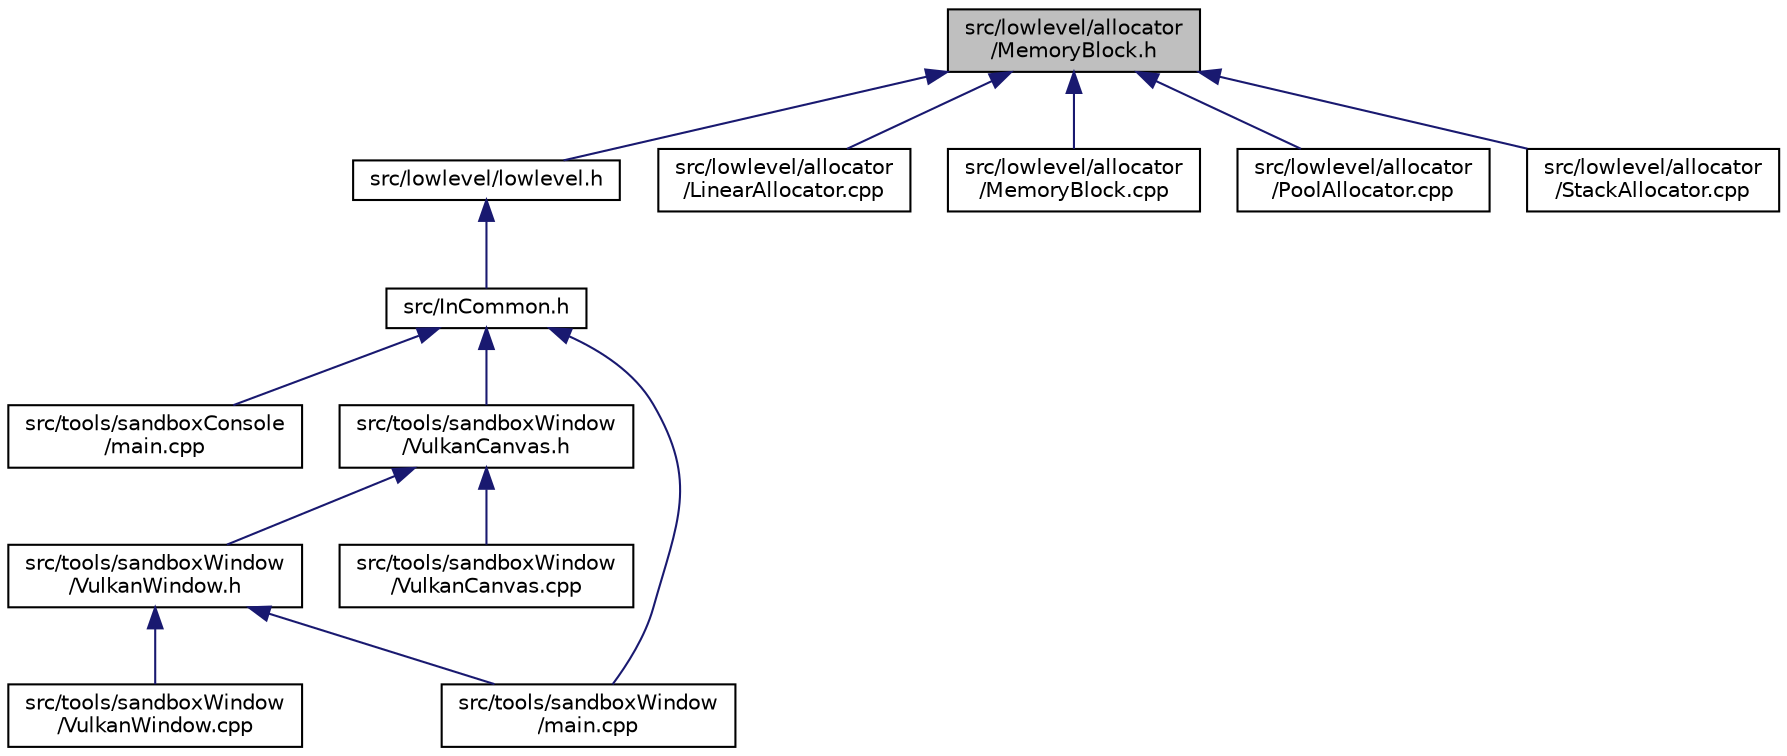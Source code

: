 digraph "src/lowlevel/allocator/MemoryBlock.h"
{
 // LATEX_PDF_SIZE
  edge [fontname="Helvetica",fontsize="10",labelfontname="Helvetica",labelfontsize="10"];
  node [fontname="Helvetica",fontsize="10",shape=record];
  Node1 [label="src/lowlevel/allocator\l/MemoryBlock.h",height=0.2,width=0.4,color="black", fillcolor="grey75", style="filled", fontcolor="black",tooltip=" "];
  Node1 -> Node2 [dir="back",color="midnightblue",fontsize="10",style="solid"];
  Node2 [label="src/lowlevel/lowlevel.h",height=0.2,width=0.4,color="black", fillcolor="white", style="filled",URL="$lowlevel_8h.html",tooltip=" "];
  Node2 -> Node3 [dir="back",color="midnightblue",fontsize="10",style="solid"];
  Node3 [label="src/InCommon.h",height=0.2,width=0.4,color="black", fillcolor="white", style="filled",URL="$_in_common_8h.html",tooltip=" "];
  Node3 -> Node4 [dir="back",color="midnightblue",fontsize="10",style="solid"];
  Node4 [label="src/tools/sandboxConsole\l/main.cpp",height=0.2,width=0.4,color="black", fillcolor="white", style="filled",URL="$sandbox_console_2main_8cpp.html",tooltip=" "];
  Node3 -> Node5 [dir="back",color="midnightblue",fontsize="10",style="solid"];
  Node5 [label="src/tools/sandboxWindow\l/VulkanCanvas.h",height=0.2,width=0.4,color="black", fillcolor="white", style="filled",URL="$_vulkan_canvas_8h.html",tooltip=" "];
  Node5 -> Node6 [dir="back",color="midnightblue",fontsize="10",style="solid"];
  Node6 [label="src/tools/sandboxWindow\l/VulkanWindow.h",height=0.2,width=0.4,color="black", fillcolor="white", style="filled",URL="$_vulkan_window_8h.html",tooltip=" "];
  Node6 -> Node7 [dir="back",color="midnightblue",fontsize="10",style="solid"];
  Node7 [label="src/tools/sandboxWindow\l/main.cpp",height=0.2,width=0.4,color="black", fillcolor="white", style="filled",URL="$sandbox_window_2main_8cpp.html",tooltip=" "];
  Node6 -> Node8 [dir="back",color="midnightblue",fontsize="10",style="solid"];
  Node8 [label="src/tools/sandboxWindow\l/VulkanWindow.cpp",height=0.2,width=0.4,color="black", fillcolor="white", style="filled",URL="$_vulkan_window_8cpp.html",tooltip=" "];
  Node5 -> Node9 [dir="back",color="midnightblue",fontsize="10",style="solid"];
  Node9 [label="src/tools/sandboxWindow\l/VulkanCanvas.cpp",height=0.2,width=0.4,color="black", fillcolor="white", style="filled",URL="$_vulkan_canvas_8cpp.html",tooltip=" "];
  Node3 -> Node7 [dir="back",color="midnightblue",fontsize="10",style="solid"];
  Node1 -> Node10 [dir="back",color="midnightblue",fontsize="10",style="solid"];
  Node10 [label="src/lowlevel/allocator\l/LinearAllocator.cpp",height=0.2,width=0.4,color="black", fillcolor="white", style="filled",URL="$_linear_allocator_8cpp.html",tooltip=" "];
  Node1 -> Node11 [dir="back",color="midnightblue",fontsize="10",style="solid"];
  Node11 [label="src/lowlevel/allocator\l/MemoryBlock.cpp",height=0.2,width=0.4,color="black", fillcolor="white", style="filled",URL="$_memory_block_8cpp.html",tooltip=" "];
  Node1 -> Node12 [dir="back",color="midnightblue",fontsize="10",style="solid"];
  Node12 [label="src/lowlevel/allocator\l/PoolAllocator.cpp",height=0.2,width=0.4,color="black", fillcolor="white", style="filled",URL="$_pool_allocator_8cpp.html",tooltip=" "];
  Node1 -> Node13 [dir="back",color="midnightblue",fontsize="10",style="solid"];
  Node13 [label="src/lowlevel/allocator\l/StackAllocator.cpp",height=0.2,width=0.4,color="black", fillcolor="white", style="filled",URL="$_stack_allocator_8cpp.html",tooltip=" "];
}
